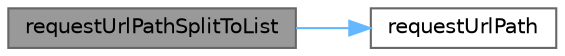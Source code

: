 digraph "requestUrlPathSplitToList"
{
 // LATEX_PDF_SIZE
  bgcolor="transparent";
  edge [fontname=Helvetica,fontsize=10,labelfontname=Helvetica,labelfontsize=10];
  node [fontname=Helvetica,fontsize=10,shape=box,height=0.2,width=0.4];
  rankdir="LR";
  Node1 [id="Node000001",label="requestUrlPathSplitToList",height=0.2,width=0.4,color="gray40", fillcolor="grey60", style="filled", fontcolor="black",tooltip="获取请求 URL 路径分割列表。"];
  Node1 -> Node2 [id="edge1_Node000001_Node000002",color="steelblue1",style="solid",tooltip=" "];
  Node2 [id="Node000002",label="requestUrlPath",height=0.2,width=0.4,color="grey40", fillcolor="white", style="filled",URL="$class_j_q_http_server_1_1_session.html#abd7c6d06231516188b16e8395638fcfe",tooltip="获取请求 URL 路径。"];
}
